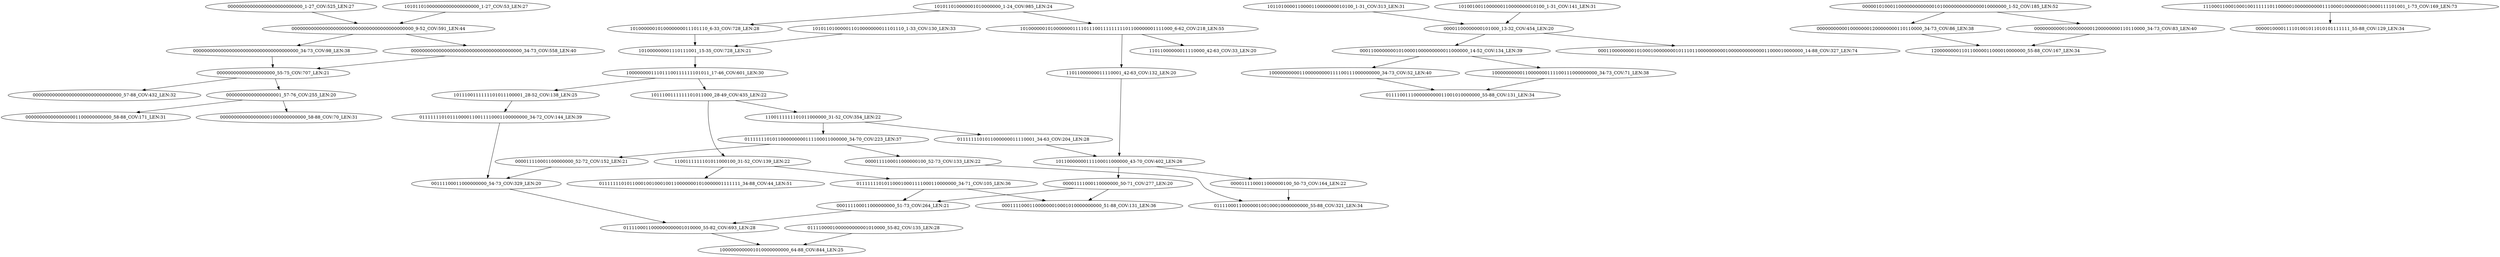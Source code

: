 digraph G {
    "000000000000000000000_55-75_COV:707_LEN:21" -> "00000000000000000000000000000000_57-88_COV:432_LEN:32";
    "000000000000000000000_55-75_COV:707_LEN:21" -> "00000000000000000001_57-76_COV:255_LEN:20";
    "101011010000001010000000_1-24_COV:985_LEN:24" -> "1010000001010000000111101110011111111101100000001111000_6-62_COV:218_LEN:55";
    "101011010000001010000000_1-24_COV:985_LEN:24" -> "1010000001010000000011101110_6-33_COV:728_LEN:28";
    "0111111101011000000011110001_34-63_COV:204_LEN:28" -> "10110000000111100011000000_43-70_COV:402_LEN:26";
    "011111110101100010001111000110000000_34-71_COV:105_LEN:36" -> "000111100011000000000_51-73_COV:264_LEN:21";
    "011111110101100010001111000110000000_34-71_COV:105_LEN:36" -> "000111100011000000010001010000000000_51-88_COV:131_LEN:36";
    "1010000001010000000111101110011111111101100000001111000_6-62_COV:218_LEN:55" -> "11011000000011110000_42-63_COV:33_LEN:20";
    "1010000001010000000111101110011111111101100000001111000_6-62_COV:218_LEN:55" -> "11011000000011110001_42-63_COV:132_LEN:20";
    "00000000000000000000000000000000000000_34-73_COV:98_LEN:38" -> "000000000000000000000_55-75_COV:707_LEN:21";
    "100000000111011100111111101011_17-46_COV:601_LEN:30" -> "1011100111111101011000_28-49_COV:435_LEN:22";
    "100000000111011100111111101011_17-46_COV:601_LEN:30" -> "1011100111111101011100001_28-52_COV:138_LEN:25";
    "000111100011000000000_51-73_COV:264_LEN:21" -> "0111100011000000000001010000_55-82_COV:693_LEN:28";
    "0111100011000000000001010000_55-82_COV:693_LEN:28" -> "1000000000001010000000000_64-88_COV:844_LEN:25";
    "1100111111101011000100_31-52_COV:139_LEN:22" -> "011111110101100010001111000110000000_34-71_COV:105_LEN:36";
    "1100111111101011000100_31-52_COV:139_LEN:22" -> "011111110101100010010001001100000001010000001111111_34-88_COV:44_LEN:51";
    "000110000000010100001000000000011000000_14-52_COV:134_LEN:39" -> "1000000000011000000000111100111000000000_34-73_COV:52_LEN:40";
    "000110000000010100001000000000011000000_14-52_COV:134_LEN:39" -> "10000000000110000000111100111000000000_34-73_COV:71_LEN:38";
    "000000000000000000000000000_1-27_COV:525_LEN:27" -> "00000000000000000000000000000000000000000000_9-52_COV:591_LEN:44";
    "101011010000011010000000011101110_1-33_COV:130_LEN:33" -> "101000000001110111001_15-35_COV:728_LEN:21";
    "0000010100011000000000000010100000000000000010000000_1-52_COV:185_LEN:52" -> "00000000000100000001200000000110110000_34-73_COV:86_LEN:38";
    "0000010100011000000000000010100000000000000010000000_1-52_COV:185_LEN:52" -> "0000000000010000000001200000000110110000_34-73_COV:83_LEN:40";
    "1010000001010000000011101110_6-33_COV:728_LEN:28" -> "101000000001110111001_15-35_COV:728_LEN:21";
    "00001111000110000000_50-71_COV:277_LEN:20" -> "000111100011000000000_51-73_COV:264_LEN:21";
    "00001111000110000000_50-71_COV:277_LEN:20" -> "000111100011000000010001010000000000_51-88_COV:131_LEN:36";
    "0000111100011000000100_50-73_COV:164_LEN:22" -> "0111100011000000100100010000000000_55-88_COV:321_LEN:34";
    "101000000001110111001_15-35_COV:728_LEN:21" -> "100000000111011100111111101011_17-46_COV:601_LEN:30";
    "0000000000000000000000000000000000000000_34-73_COV:558_LEN:40" -> "000000000000000000000_55-75_COV:707_LEN:21";
    "0111100001000000000001010000_55-82_COV:135_LEN:28" -> "1000000000001010000000000_64-88_COV:844_LEN:25";
    "1011010000110000110000000010100_1-31_COV:313_LEN:31" -> "00001100000000101000_13-32_COV:454_LEN:20";
    "1010010011000000110000000010100_1-31_COV:141_LEN:31" -> "00001100000000101000_13-32_COV:454_LEN:20";
    "00000000000100000001200000000110110000_34-73_COV:86_LEN:38" -> "1200000000110110000011000010000000_55-88_COV:167_LEN:34";
    "1011100111111101011000_28-49_COV:435_LEN:22" -> "1100111111101011000100_31-52_COV:139_LEN:22";
    "1011100111111101011000_28-49_COV:435_LEN:22" -> "1100111111101011000000_31-52_COV:354_LEN:22";
    "00000000000000000000000000000000000000000000_9-52_COV:591_LEN:44" -> "00000000000000000000000000000000000000_34-73_COV:98_LEN:38";
    "00000000000000000000000000000000000000000000_9-52_COV:591_LEN:44" -> "0000000000000000000000000000000000000000_34-73_COV:558_LEN:40";
    "0111111101011000000000111100011000000_34-70_COV:223_LEN:37" -> "000011110001100000000_52-72_COV:152_LEN:21";
    "0111111101011000000000111100011000000_34-70_COV:223_LEN:37" -> "0000111100011000000100_52-73_COV:133_LEN:22";
    "00000000000000000001_57-76_COV:255_LEN:20" -> "0000000000000000001100000000000_58-88_COV:171_LEN:31";
    "00000000000000000001_57-76_COV:255_LEN:20" -> "0000000000000000001000000000000_58-88_COV:70_LEN:31";
    "1000000000011000000000111100111000000000_34-73_COV:52_LEN:40" -> "0111100111000000000011001010000000_55-88_COV:131_LEN:34";
    "11011000000011110001_42-63_COV:132_LEN:20" -> "10110000000111100011000000_43-70_COV:402_LEN:26";
    "10000000000110000000111100111000000000_34-73_COV:71_LEN:38" -> "0111100111000000000011001010000000_55-88_COV:131_LEN:34";
    "011111110101110000110011110001100000000_34-72_COV:144_LEN:39" -> "00111100011000000000_54-73_COV:329_LEN:20";
    "10110000000111100011000000_43-70_COV:402_LEN:26" -> "00001111000110000000_50-71_COV:277_LEN:20";
    "10110000000111100011000000_43-70_COV:402_LEN:26" -> "0000111100011000000100_50-73_COV:164_LEN:22";
    "0000000000010000000001200000000110110000_34-73_COV:83_LEN:40" -> "1200000000110110000011000010000000_55-88_COV:167_LEN:34";
    "1100111111101011000000_31-52_COV:354_LEN:22" -> "0111111101011000000011110001_34-63_COV:204_LEN:28";
    "1100111111101011000000_31-52_COV:354_LEN:22" -> "0111111101011000000000111100011000000_34-70_COV:223_LEN:37";
    "000011110001100000000_52-72_COV:152_LEN:21" -> "00111100011000000000_54-73_COV:329_LEN:20";
    "1110001100010001001111110110000010000000000111000010000000010000111101001_1-73_COV:169_LEN:73" -> "0000010000111101001011010101111111_55-88_COV:129_LEN:34";
    "00111100011000000000_54-73_COV:329_LEN:20" -> "0111100011000000000001010000_55-82_COV:693_LEN:28";
    "101011010000000000000000000_1-27_COV:53_LEN:27" -> "00000000000000000000000000000000000000000000_9-52_COV:591_LEN:44";
    "0000111100011000000100_52-73_COV:133_LEN:22" -> "0111100011000000100100010000000000_55-88_COV:321_LEN:34";
    "00001100000000101000_13-32_COV:454_LEN:20" -> "000110000000010100001000000000011000000_14-52_COV:134_LEN:39";
    "00001100000000101000_13-32_COV:454_LEN:20" -> "00011000000001010001000000001011101100000000001000000000000011000010000000_14-88_COV:327_LEN:74";
    "1011100111111101011100001_28-52_COV:138_LEN:25" -> "011111110101110000110011110001100000000_34-72_COV:144_LEN:39";
}
